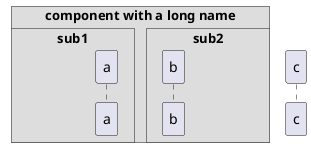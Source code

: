 {
  "sha1": "cn134rjp7362dnvwgrtw3m9qwxs5lz0",
  "insertion": {
    "when": "2024-06-01T09:03:01.735Z",
    "url": "https://forum.plantuml.net/4957/why-not-to-support-nested-boxes-in-sequence-diagrams?show=4957#q4957",
    "user": "plantuml@gmail.com"
  }
}
@startuml
!pragma teoz true
box "component with a long name"
  box "sub1"
    participant a
  endbox
  box "sub2"
    participant b
  endbox
end box
    participant c
@enduml
